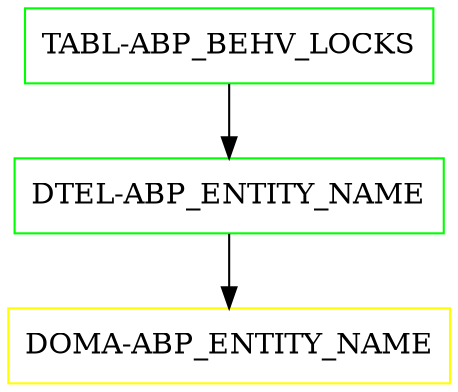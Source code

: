 digraph G {
  "TABL-ABP_BEHV_LOCKS" [shape=box,color=green];
  "DTEL-ABP_ENTITY_NAME" [shape=box,color=green,URL="./DTEL_ABP_ENTITY_NAME.html"];
  "DOMA-ABP_ENTITY_NAME" [shape=box,color=yellow,URL="./DOMA_ABP_ENTITY_NAME.html"];
  "TABL-ABP_BEHV_LOCKS" -> "DTEL-ABP_ENTITY_NAME";
  "DTEL-ABP_ENTITY_NAME" -> "DOMA-ABP_ENTITY_NAME";
}
